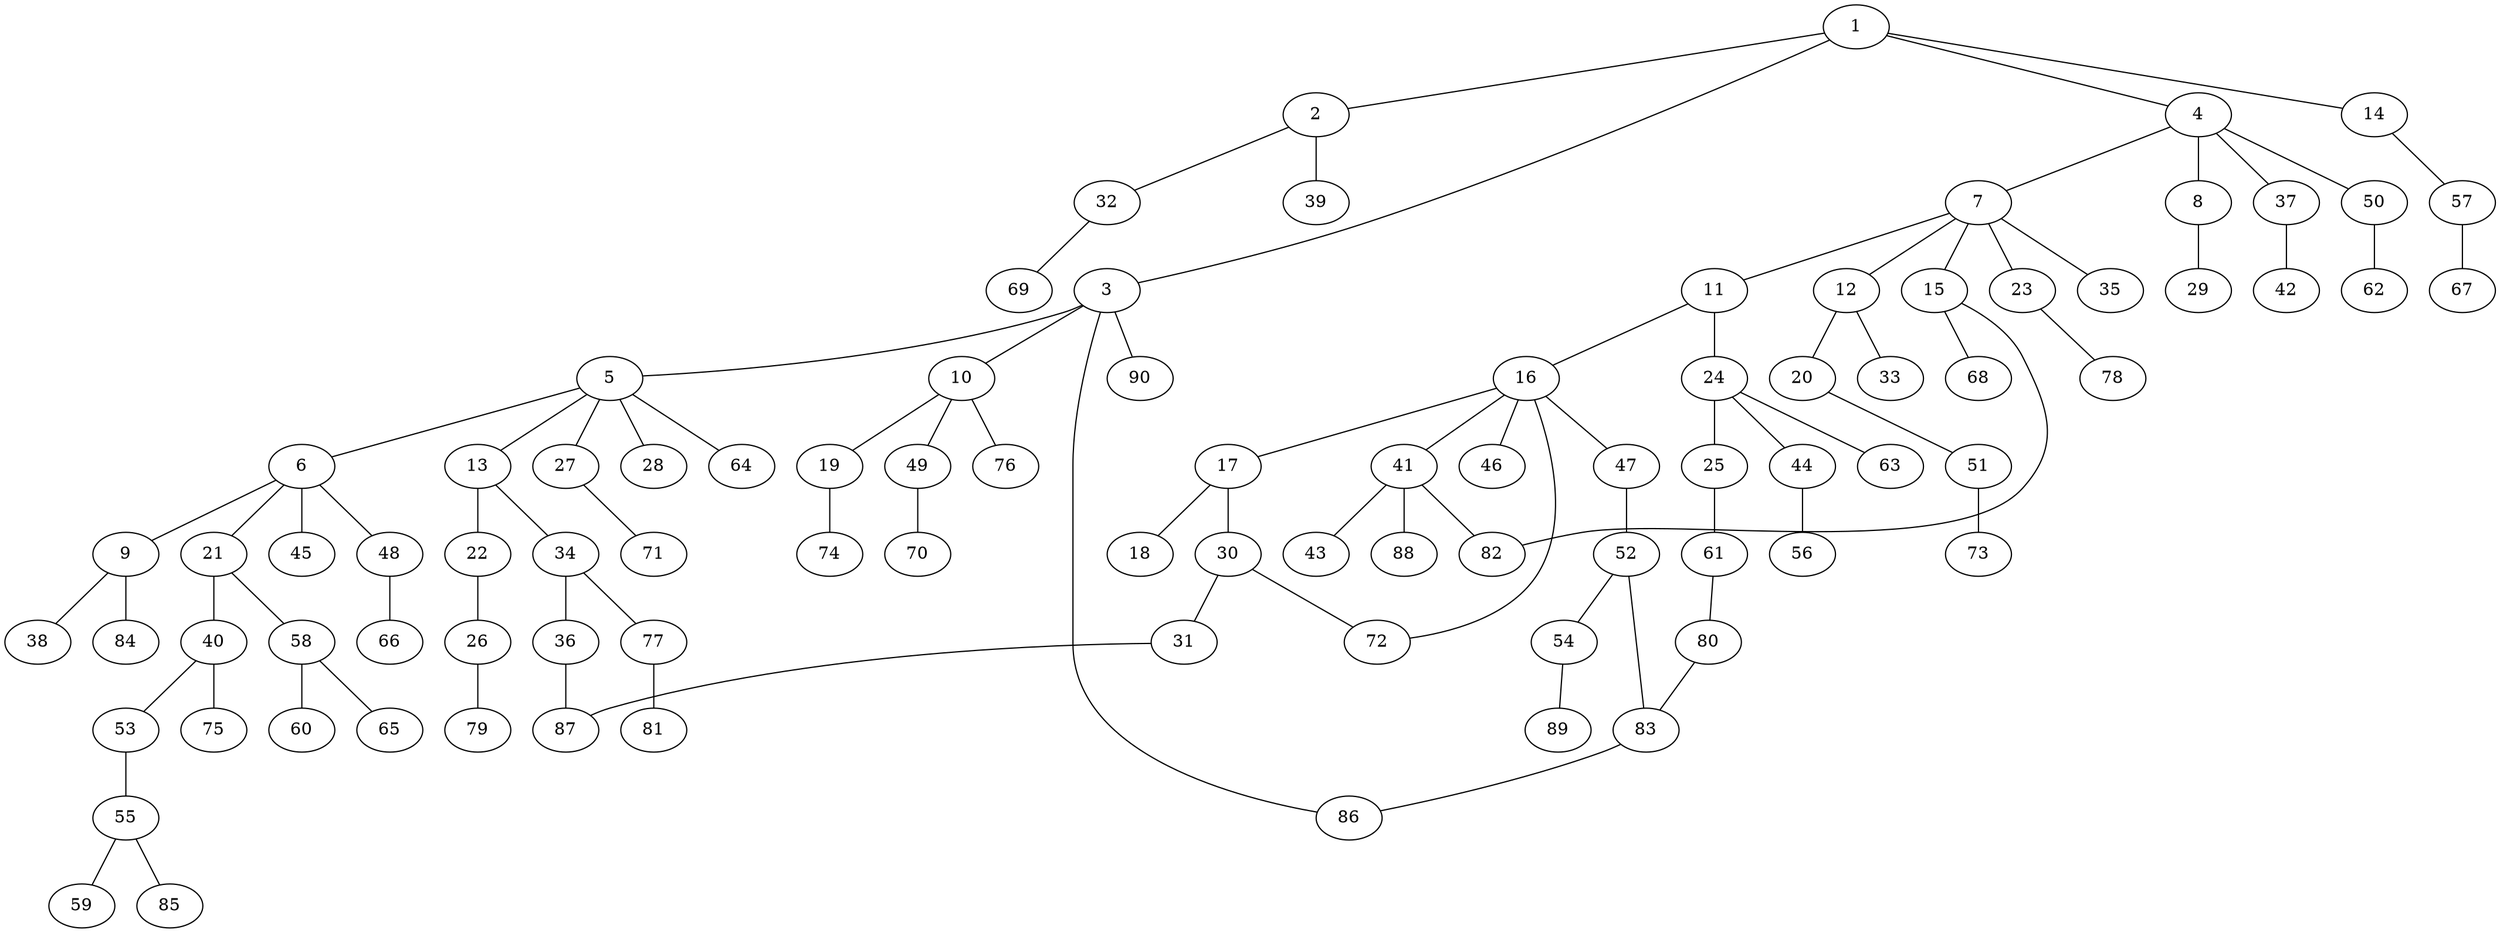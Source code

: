 graph graphname {1--2
1--3
1--4
1--14
2--32
2--39
3--5
3--10
3--86
3--90
4--7
4--8
4--37
4--50
5--6
5--13
5--27
5--28
5--64
6--9
6--21
6--45
6--48
7--11
7--12
7--15
7--23
7--35
8--29
9--38
9--84
10--19
10--49
10--76
11--16
11--24
12--20
12--33
13--22
13--34
14--57
15--68
15--82
16--17
16--41
16--46
16--47
16--72
17--18
17--30
19--74
20--51
21--40
21--58
22--26
23--78
24--25
24--44
24--63
25--61
26--79
27--71
30--31
30--72
31--87
32--69
34--36
34--77
36--87
37--42
40--53
40--75
41--43
41--82
41--88
44--56
47--52
48--66
49--70
50--62
51--73
52--54
52--83
53--55
54--89
55--59
55--85
57--67
58--60
58--65
61--80
77--81
80--83
83--86
}